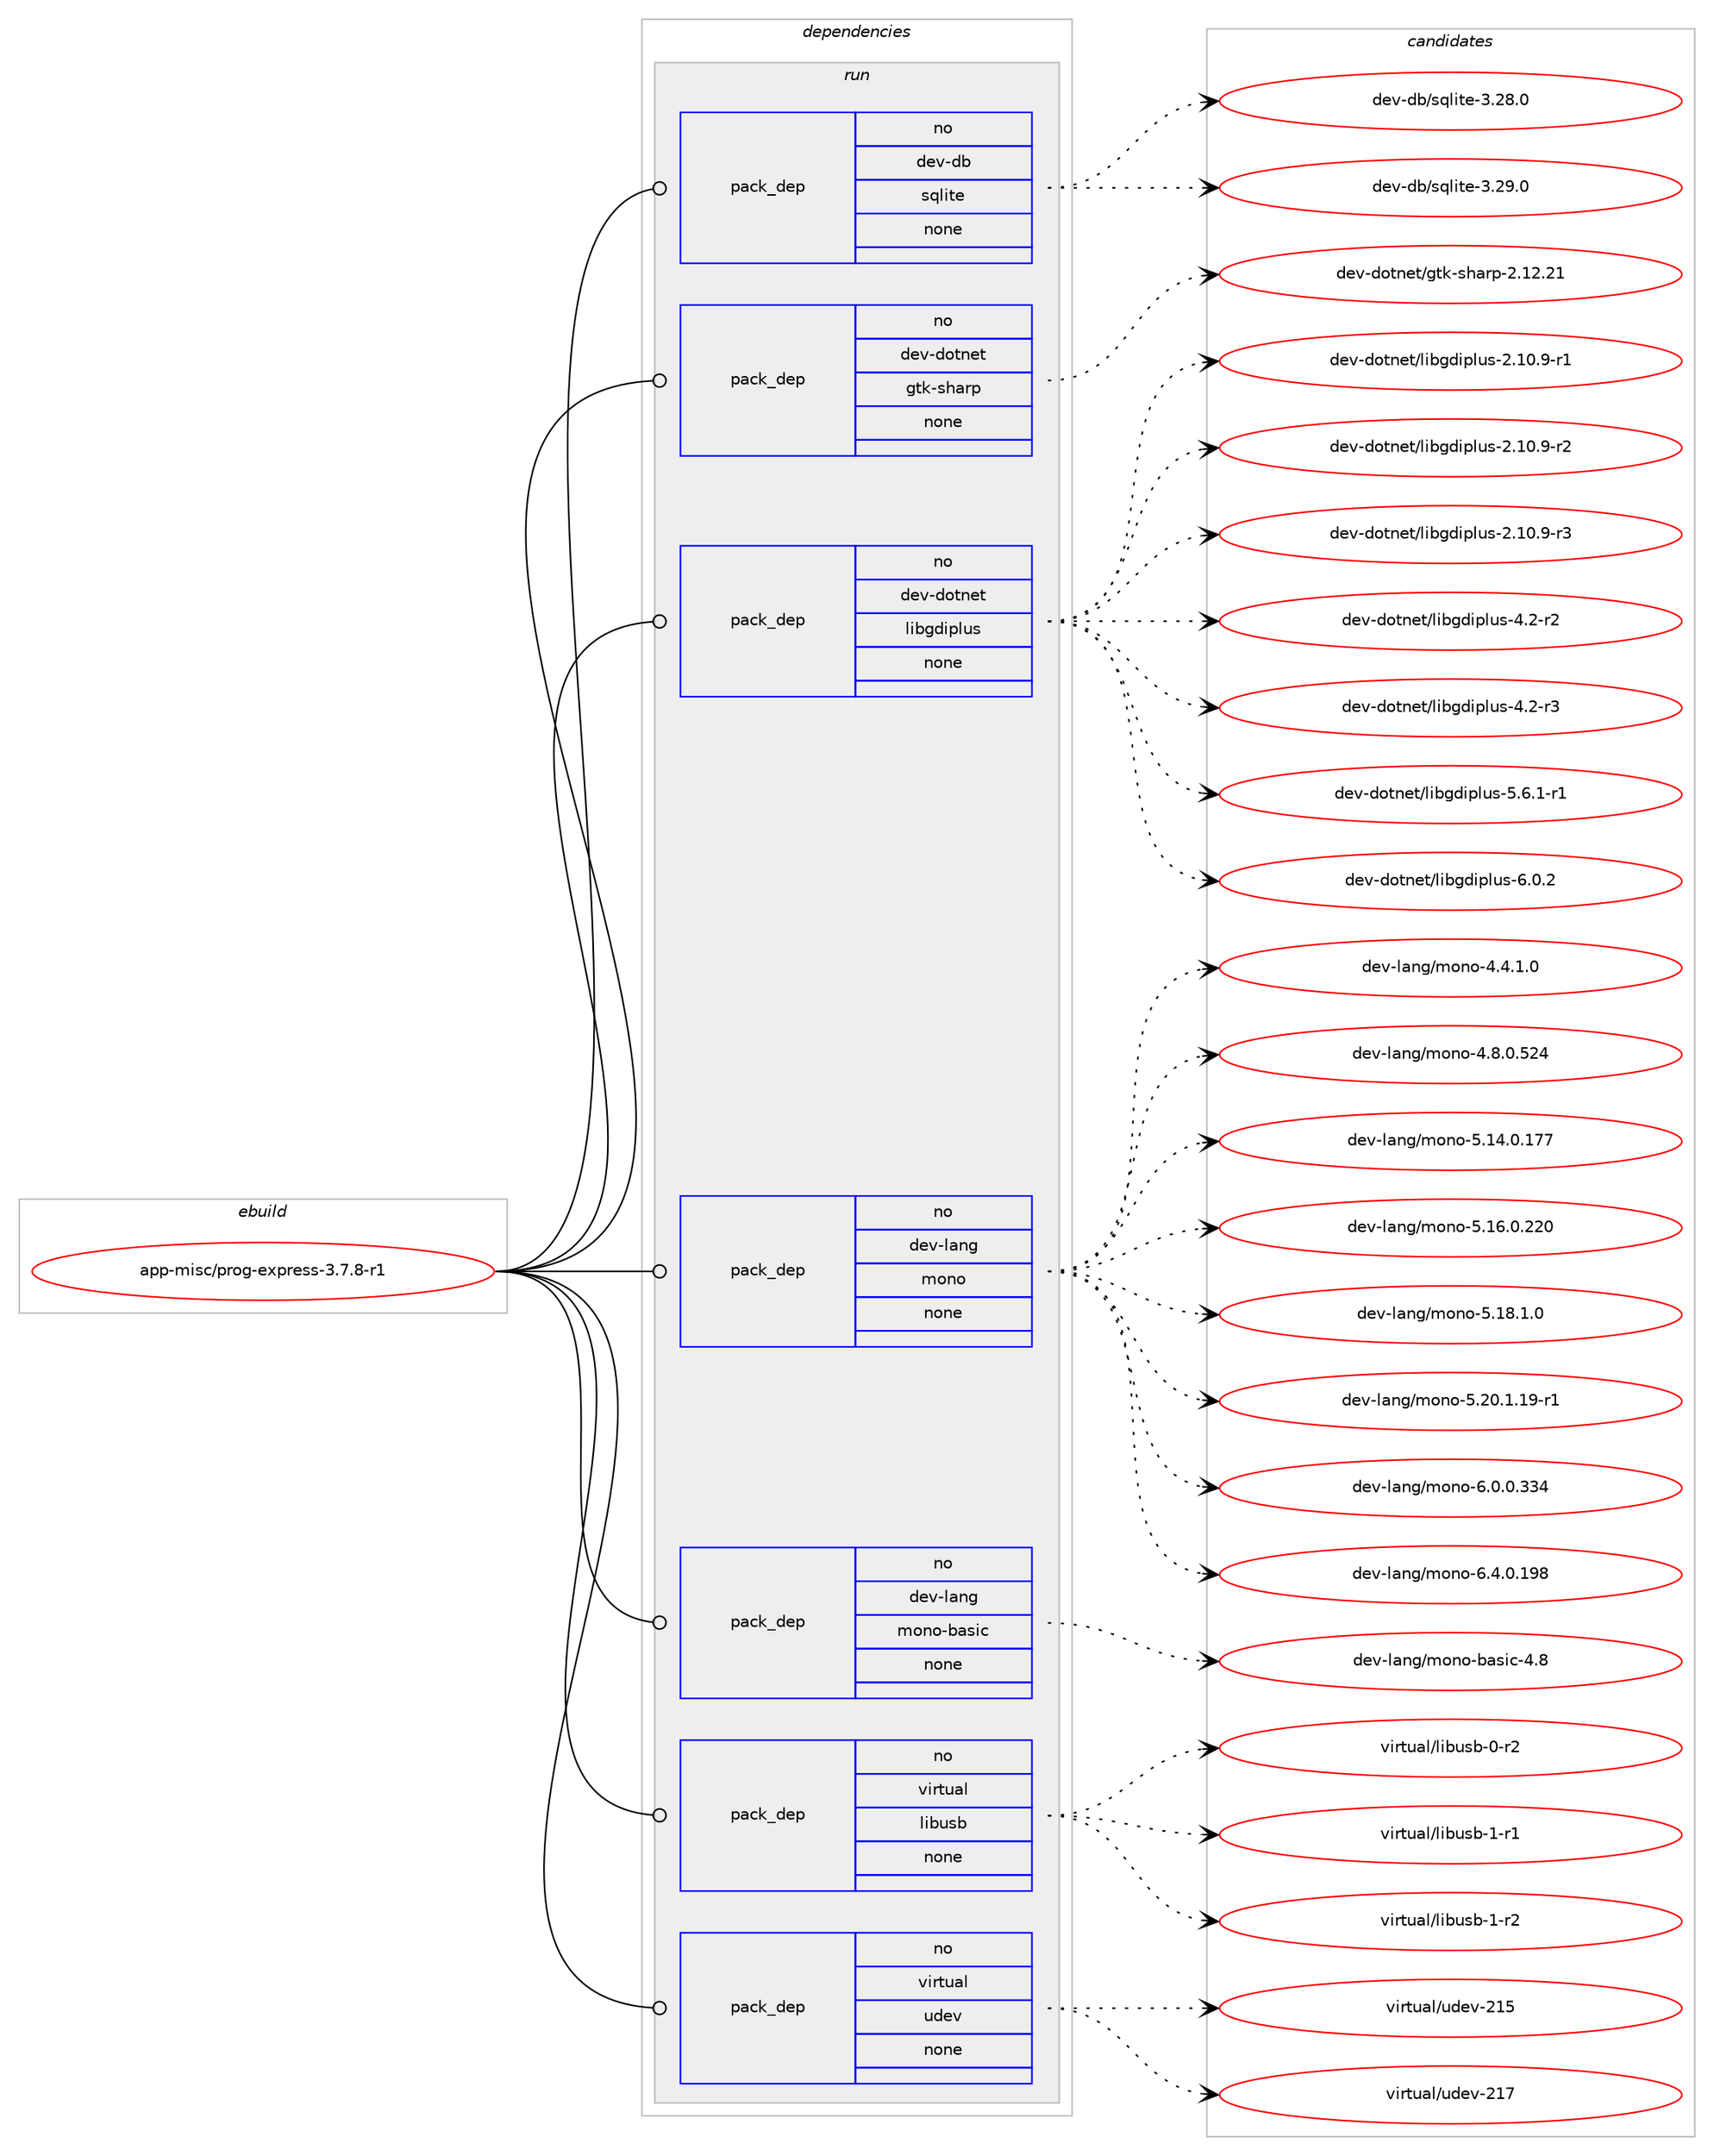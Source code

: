digraph prolog {

# *************
# Graph options
# *************

newrank=true;
concentrate=true;
compound=true;
graph [rankdir=LR,fontname=Helvetica,fontsize=10,ranksep=1.5];#, ranksep=2.5, nodesep=0.2];
edge  [arrowhead=vee];
node  [fontname=Helvetica,fontsize=10];

# **********
# The ebuild
# **********

subgraph cluster_leftcol {
color=gray;
rank=same;
label=<<i>ebuild</i>>;
id [label="app-misc/prog-express-3.7.8-r1", color=red, width=4, href="../app-misc/prog-express-3.7.8-r1.svg"];
}

# ****************
# The dependencies
# ****************

subgraph cluster_midcol {
color=gray;
label=<<i>dependencies</i>>;
subgraph cluster_compile {
fillcolor="#eeeeee";
style=filled;
label=<<i>compile</i>>;
}
subgraph cluster_compileandrun {
fillcolor="#eeeeee";
style=filled;
label=<<i>compile and run</i>>;
}
subgraph cluster_run {
fillcolor="#eeeeee";
style=filled;
label=<<i>run</i>>;
subgraph pack371447 {
dependency499855 [label=<<TABLE BORDER="0" CELLBORDER="1" CELLSPACING="0" CELLPADDING="4" WIDTH="220"><TR><TD ROWSPAN="6" CELLPADDING="30">pack_dep</TD></TR><TR><TD WIDTH="110">no</TD></TR><TR><TD>dev-db</TD></TR><TR><TD>sqlite</TD></TR><TR><TD>none</TD></TR><TR><TD></TD></TR></TABLE>>, shape=none, color=blue];
}
id:e -> dependency499855:w [weight=20,style="solid",arrowhead="odot"];
subgraph pack371448 {
dependency499856 [label=<<TABLE BORDER="0" CELLBORDER="1" CELLSPACING="0" CELLPADDING="4" WIDTH="220"><TR><TD ROWSPAN="6" CELLPADDING="30">pack_dep</TD></TR><TR><TD WIDTH="110">no</TD></TR><TR><TD>dev-dotnet</TD></TR><TR><TD>gtk-sharp</TD></TR><TR><TD>none</TD></TR><TR><TD></TD></TR></TABLE>>, shape=none, color=blue];
}
id:e -> dependency499856:w [weight=20,style="solid",arrowhead="odot"];
subgraph pack371449 {
dependency499857 [label=<<TABLE BORDER="0" CELLBORDER="1" CELLSPACING="0" CELLPADDING="4" WIDTH="220"><TR><TD ROWSPAN="6" CELLPADDING="30">pack_dep</TD></TR><TR><TD WIDTH="110">no</TD></TR><TR><TD>dev-dotnet</TD></TR><TR><TD>libgdiplus</TD></TR><TR><TD>none</TD></TR><TR><TD></TD></TR></TABLE>>, shape=none, color=blue];
}
id:e -> dependency499857:w [weight=20,style="solid",arrowhead="odot"];
subgraph pack371450 {
dependency499858 [label=<<TABLE BORDER="0" CELLBORDER="1" CELLSPACING="0" CELLPADDING="4" WIDTH="220"><TR><TD ROWSPAN="6" CELLPADDING="30">pack_dep</TD></TR><TR><TD WIDTH="110">no</TD></TR><TR><TD>dev-lang</TD></TR><TR><TD>mono</TD></TR><TR><TD>none</TD></TR><TR><TD></TD></TR></TABLE>>, shape=none, color=blue];
}
id:e -> dependency499858:w [weight=20,style="solid",arrowhead="odot"];
subgraph pack371451 {
dependency499859 [label=<<TABLE BORDER="0" CELLBORDER="1" CELLSPACING="0" CELLPADDING="4" WIDTH="220"><TR><TD ROWSPAN="6" CELLPADDING="30">pack_dep</TD></TR><TR><TD WIDTH="110">no</TD></TR><TR><TD>dev-lang</TD></TR><TR><TD>mono-basic</TD></TR><TR><TD>none</TD></TR><TR><TD></TD></TR></TABLE>>, shape=none, color=blue];
}
id:e -> dependency499859:w [weight=20,style="solid",arrowhead="odot"];
subgraph pack371452 {
dependency499860 [label=<<TABLE BORDER="0" CELLBORDER="1" CELLSPACING="0" CELLPADDING="4" WIDTH="220"><TR><TD ROWSPAN="6" CELLPADDING="30">pack_dep</TD></TR><TR><TD WIDTH="110">no</TD></TR><TR><TD>virtual</TD></TR><TR><TD>libusb</TD></TR><TR><TD>none</TD></TR><TR><TD></TD></TR></TABLE>>, shape=none, color=blue];
}
id:e -> dependency499860:w [weight=20,style="solid",arrowhead="odot"];
subgraph pack371453 {
dependency499861 [label=<<TABLE BORDER="0" CELLBORDER="1" CELLSPACING="0" CELLPADDING="4" WIDTH="220"><TR><TD ROWSPAN="6" CELLPADDING="30">pack_dep</TD></TR><TR><TD WIDTH="110">no</TD></TR><TR><TD>virtual</TD></TR><TR><TD>udev</TD></TR><TR><TD>none</TD></TR><TR><TD></TD></TR></TABLE>>, shape=none, color=blue];
}
id:e -> dependency499861:w [weight=20,style="solid",arrowhead="odot"];
}
}

# **************
# The candidates
# **************

subgraph cluster_choices {
rank=same;
color=gray;
label=<<i>candidates</i>>;

subgraph choice371447 {
color=black;
nodesep=1;
choice10010111845100984711511310810511610145514650564648 [label="dev-db/sqlite-3.28.0", color=red, width=4,href="../dev-db/sqlite-3.28.0.svg"];
choice10010111845100984711511310810511610145514650574648 [label="dev-db/sqlite-3.29.0", color=red, width=4,href="../dev-db/sqlite-3.29.0.svg"];
dependency499855:e -> choice10010111845100984711511310810511610145514650564648:w [style=dotted,weight="100"];
dependency499855:e -> choice10010111845100984711511310810511610145514650574648:w [style=dotted,weight="100"];
}
subgraph choice371448 {
color=black;
nodesep=1;
choice100101118451001111161101011164710311610745115104971141124550464950465049 [label="dev-dotnet/gtk-sharp-2.12.21", color=red, width=4,href="../dev-dotnet/gtk-sharp-2.12.21.svg"];
dependency499856:e -> choice100101118451001111161101011164710311610745115104971141124550464950465049:w [style=dotted,weight="100"];
}
subgraph choice371449 {
color=black;
nodesep=1;
choice100101118451001111161101011164710810598103100105112108117115455046494846574511449 [label="dev-dotnet/libgdiplus-2.10.9-r1", color=red, width=4,href="../dev-dotnet/libgdiplus-2.10.9-r1.svg"];
choice100101118451001111161101011164710810598103100105112108117115455046494846574511450 [label="dev-dotnet/libgdiplus-2.10.9-r2", color=red, width=4,href="../dev-dotnet/libgdiplus-2.10.9-r2.svg"];
choice100101118451001111161101011164710810598103100105112108117115455046494846574511451 [label="dev-dotnet/libgdiplus-2.10.9-r3", color=red, width=4,href="../dev-dotnet/libgdiplus-2.10.9-r3.svg"];
choice100101118451001111161101011164710810598103100105112108117115455246504511450 [label="dev-dotnet/libgdiplus-4.2-r2", color=red, width=4,href="../dev-dotnet/libgdiplus-4.2-r2.svg"];
choice100101118451001111161101011164710810598103100105112108117115455246504511451 [label="dev-dotnet/libgdiplus-4.2-r3", color=red, width=4,href="../dev-dotnet/libgdiplus-4.2-r3.svg"];
choice1001011184510011111611010111647108105981031001051121081171154553465446494511449 [label="dev-dotnet/libgdiplus-5.6.1-r1", color=red, width=4,href="../dev-dotnet/libgdiplus-5.6.1-r1.svg"];
choice100101118451001111161101011164710810598103100105112108117115455446484650 [label="dev-dotnet/libgdiplus-6.0.2", color=red, width=4,href="../dev-dotnet/libgdiplus-6.0.2.svg"];
dependency499857:e -> choice100101118451001111161101011164710810598103100105112108117115455046494846574511449:w [style=dotted,weight="100"];
dependency499857:e -> choice100101118451001111161101011164710810598103100105112108117115455046494846574511450:w [style=dotted,weight="100"];
dependency499857:e -> choice100101118451001111161101011164710810598103100105112108117115455046494846574511451:w [style=dotted,weight="100"];
dependency499857:e -> choice100101118451001111161101011164710810598103100105112108117115455246504511450:w [style=dotted,weight="100"];
dependency499857:e -> choice100101118451001111161101011164710810598103100105112108117115455246504511451:w [style=dotted,weight="100"];
dependency499857:e -> choice1001011184510011111611010111647108105981031001051121081171154553465446494511449:w [style=dotted,weight="100"];
dependency499857:e -> choice100101118451001111161101011164710810598103100105112108117115455446484650:w [style=dotted,weight="100"];
}
subgraph choice371450 {
color=black;
nodesep=1;
choice1001011184510897110103471091111101114552465246494648 [label="dev-lang/mono-4.4.1.0", color=red, width=4,href="../dev-lang/mono-4.4.1.0.svg"];
choice10010111845108971101034710911111011145524656464846535052 [label="dev-lang/mono-4.8.0.524", color=red, width=4,href="../dev-lang/mono-4.8.0.524.svg"];
choice1001011184510897110103471091111101114553464952464846495555 [label="dev-lang/mono-5.14.0.177", color=red, width=4,href="../dev-lang/mono-5.14.0.177.svg"];
choice1001011184510897110103471091111101114553464954464846505048 [label="dev-lang/mono-5.16.0.220", color=red, width=4,href="../dev-lang/mono-5.16.0.220.svg"];
choice100101118451089711010347109111110111455346495646494648 [label="dev-lang/mono-5.18.1.0", color=red, width=4,href="../dev-lang/mono-5.18.1.0.svg"];
choice100101118451089711010347109111110111455346504846494649574511449 [label="dev-lang/mono-5.20.1.19-r1", color=red, width=4,href="../dev-lang/mono-5.20.1.19-r1.svg"];
choice10010111845108971101034710911111011145544648464846515152 [label="dev-lang/mono-6.0.0.334", color=red, width=4,href="../dev-lang/mono-6.0.0.334.svg"];
choice10010111845108971101034710911111011145544652464846495756 [label="dev-lang/mono-6.4.0.198", color=red, width=4,href="../dev-lang/mono-6.4.0.198.svg"];
dependency499858:e -> choice1001011184510897110103471091111101114552465246494648:w [style=dotted,weight="100"];
dependency499858:e -> choice10010111845108971101034710911111011145524656464846535052:w [style=dotted,weight="100"];
dependency499858:e -> choice1001011184510897110103471091111101114553464952464846495555:w [style=dotted,weight="100"];
dependency499858:e -> choice1001011184510897110103471091111101114553464954464846505048:w [style=dotted,weight="100"];
dependency499858:e -> choice100101118451089711010347109111110111455346495646494648:w [style=dotted,weight="100"];
dependency499858:e -> choice100101118451089711010347109111110111455346504846494649574511449:w [style=dotted,weight="100"];
dependency499858:e -> choice10010111845108971101034710911111011145544648464846515152:w [style=dotted,weight="100"];
dependency499858:e -> choice10010111845108971101034710911111011145544652464846495756:w [style=dotted,weight="100"];
}
subgraph choice371451 {
color=black;
nodesep=1;
choice1001011184510897110103471091111101114598971151059945524656 [label="dev-lang/mono-basic-4.8", color=red, width=4,href="../dev-lang/mono-basic-4.8.svg"];
dependency499859:e -> choice1001011184510897110103471091111101114598971151059945524656:w [style=dotted,weight="100"];
}
subgraph choice371452 {
color=black;
nodesep=1;
choice1181051141161179710847108105981171159845484511450 [label="virtual/libusb-0-r2", color=red, width=4,href="../virtual/libusb-0-r2.svg"];
choice1181051141161179710847108105981171159845494511449 [label="virtual/libusb-1-r1", color=red, width=4,href="../virtual/libusb-1-r1.svg"];
choice1181051141161179710847108105981171159845494511450 [label="virtual/libusb-1-r2", color=red, width=4,href="../virtual/libusb-1-r2.svg"];
dependency499860:e -> choice1181051141161179710847108105981171159845484511450:w [style=dotted,weight="100"];
dependency499860:e -> choice1181051141161179710847108105981171159845494511449:w [style=dotted,weight="100"];
dependency499860:e -> choice1181051141161179710847108105981171159845494511450:w [style=dotted,weight="100"];
}
subgraph choice371453 {
color=black;
nodesep=1;
choice118105114116117971084711710010111845504953 [label="virtual/udev-215", color=red, width=4,href="../virtual/udev-215.svg"];
choice118105114116117971084711710010111845504955 [label="virtual/udev-217", color=red, width=4,href="../virtual/udev-217.svg"];
dependency499861:e -> choice118105114116117971084711710010111845504953:w [style=dotted,weight="100"];
dependency499861:e -> choice118105114116117971084711710010111845504955:w [style=dotted,weight="100"];
}
}

}
